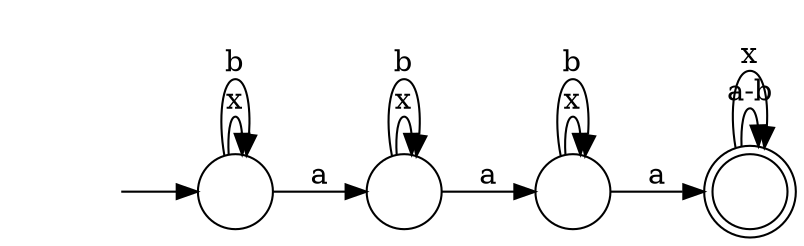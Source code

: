 digraph Automaton {
  rankdir = LR;
  0 [shape=circle,label=""];
  initial [shape=plaintext,label=""];
  initial -> 0
  0 -> 3 [label="a"]
  0 -> 0 [label="x"]
  0 -> 0 [label="b"]
  1 [shape=doublecircle,label=""];
  1 -> 1 [label="a-b"]
  1 -> 1 [label="x"]
  2 [shape=circle,label=""];
  2 -> 1 [label="a"]
  2 -> 2 [label="x"]
  2 -> 2 [label="b"]
  3 [shape=circle,label=""];
  3 -> 2 [label="a"]
  3 -> 3 [label="x"]
  3 -> 3 [label="b"]
}
